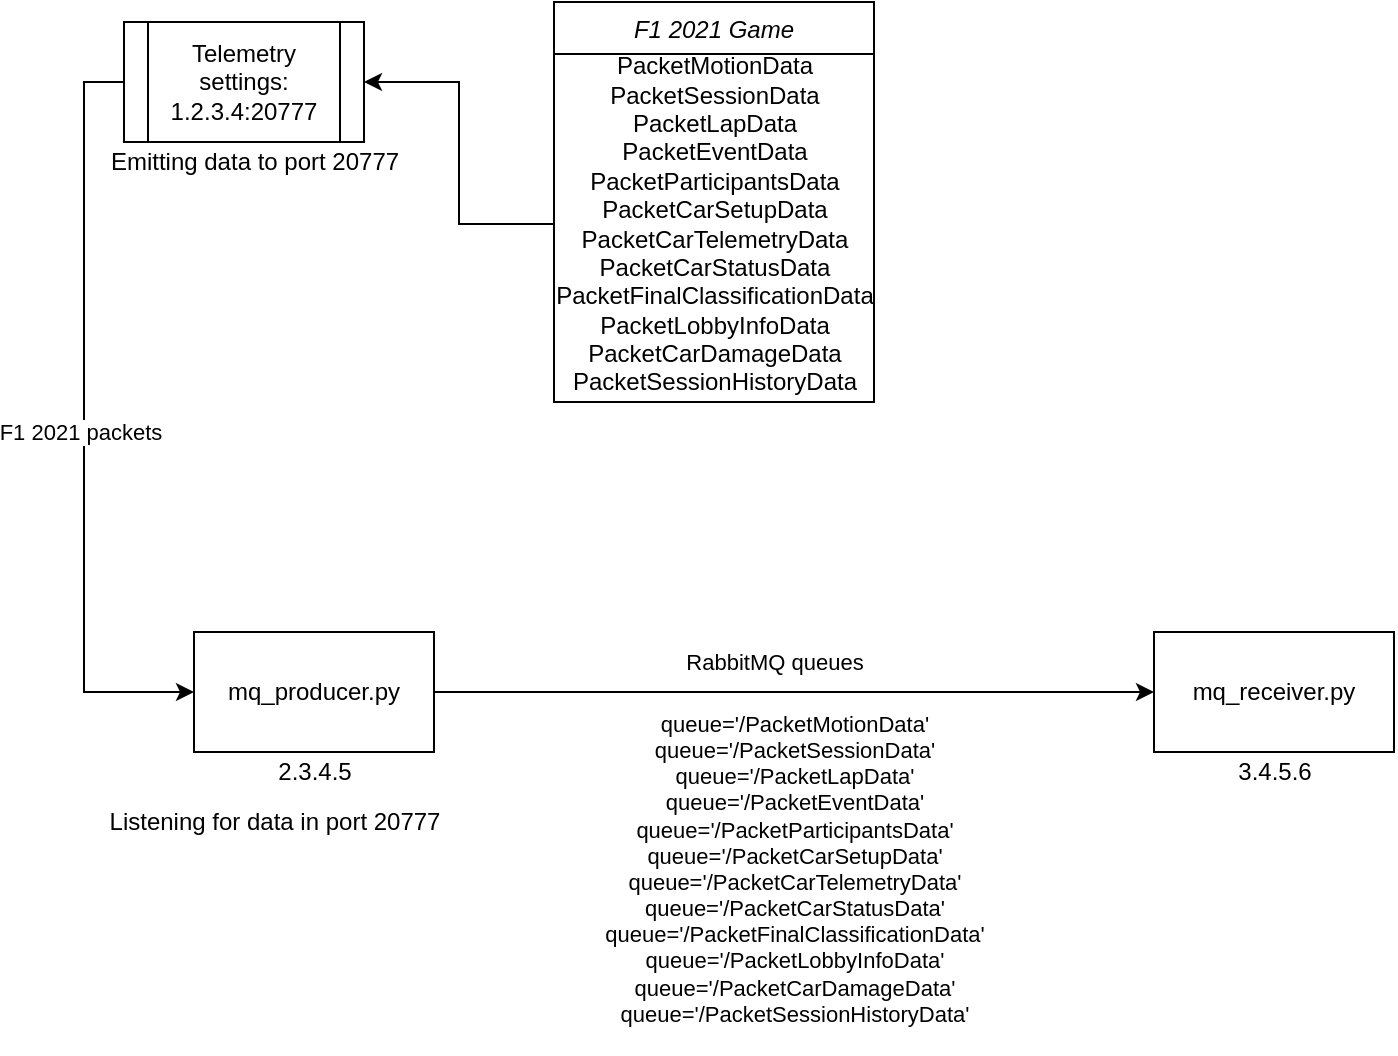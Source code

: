 <mxfile version="16.5.4" type="github">
  <diagram id="C5RBs43oDa-KdzZeNtuy" name="Page-1">
    <mxGraphModel dx="1422" dy="752" grid="1" gridSize="10" guides="1" tooltips="1" connect="1" arrows="1" fold="1" page="1" pageScale="1" pageWidth="827" pageHeight="1169" math="0" shadow="0">
      <root>
        <mxCell id="WIyWlLk6GJQsqaUBKTNV-0" />
        <mxCell id="WIyWlLk6GJQsqaUBKTNV-1" parent="WIyWlLk6GJQsqaUBKTNV-0" />
        <mxCell id="zkfFHV4jXpPFQw0GAbJ--0" value="F1 2021 Game" style="swimlane;fontStyle=2;align=center;verticalAlign=top;childLayout=stackLayout;horizontal=1;startSize=26;horizontalStack=0;resizeParent=1;resizeLast=0;collapsible=1;marginBottom=0;rounded=0;shadow=0;strokeWidth=1;" parent="WIyWlLk6GJQsqaUBKTNV-1" vertex="1">
          <mxGeometry x="280" y="20" width="160" height="200" as="geometry">
            <mxRectangle x="230" y="140" width="160" height="26" as="alternateBounds" />
          </mxGeometry>
        </mxCell>
        <mxCell id="GATDkKmrF6tu4sewQckp-8" value="PacketMotionData&lt;br&gt;PacketSessionData&lt;br&gt;PacketLapData&lt;br&gt;PacketEventData&lt;br&gt;&lt;div&gt;PacketParticipantsData&lt;/div&gt;&lt;div&gt;PacketCarSetupData&lt;/div&gt;&lt;div&gt;PacketCarTelemetryData&lt;/div&gt;&lt;div&gt;PacketCarStatusData&lt;/div&gt;&lt;div&gt;PacketFinalClassificationData&lt;/div&gt;&lt;div&gt;PacketLobbyInfoData&lt;/div&gt;&lt;div&gt;PacketCarDamageData&lt;/div&gt;&lt;div&gt;PacketSessionHistoryData&lt;br&gt;&lt;/div&gt;" style="text;html=1;align=center;verticalAlign=middle;resizable=0;points=[];autosize=1;strokeColor=none;fillColor=none;" vertex="1" parent="zkfFHV4jXpPFQw0GAbJ--0">
          <mxGeometry y="26" width="160" height="170" as="geometry" />
        </mxCell>
        <mxCell id="GATDkKmrF6tu4sewQckp-21" style="edgeStyle=orthogonalEdgeStyle;rounded=0;orthogonalLoop=1;jettySize=auto;html=1;exitX=1;exitY=0.5;exitDx=0;exitDy=0;entryX=0;entryY=0.5;entryDx=0;entryDy=0;" edge="1" parent="WIyWlLk6GJQsqaUBKTNV-1" source="GATDkKmrF6tu4sewQckp-0" target="GATDkKmrF6tu4sewQckp-1">
          <mxGeometry relative="1" as="geometry" />
        </mxCell>
        <mxCell id="GATDkKmrF6tu4sewQckp-22" value="&lt;div&gt;queue=&#39;/PacketMotionData&#39;&lt;br&gt;queue=&#39;/PacketSessionData&#39;&lt;br&gt;queue=&#39;/PacketLapData&#39;&lt;br&gt;queue=&#39;/PacketEventData&#39;&lt;br&gt;&lt;div&gt;queue=&#39;/PacketParticipantsData&#39;&lt;/div&gt;&lt;div&gt;queue=&#39;/PacketCarSetupData&#39;&lt;/div&gt;&lt;div&gt;queue=&#39;/PacketCarTelemetryData&#39;&lt;/div&gt;&lt;div&gt;queue=&#39;/PacketCarStatusData&#39;&lt;/div&gt;&lt;div&gt;queue=&#39;/PacketFinalClassificationData&#39;&lt;/div&gt;&lt;div&gt;queue=&#39;/PacketLobbyInfoData&#39;&lt;/div&gt;&lt;div&gt;queue=&#39;/PacketCarDamageData&#39;&lt;/div&gt;&lt;div&gt;queue=&#39;/PacketSessionHistoryData&#39;&lt;br&gt;&lt;/div&gt;&lt;/div&gt;&lt;div&gt;&lt;br&gt;&lt;/div&gt;" style="edgeLabel;html=1;align=center;verticalAlign=middle;resizable=0;points=[];" vertex="1" connectable="0" parent="GATDkKmrF6tu4sewQckp-21">
          <mxGeometry x="-0.089" y="1" relative="1" as="geometry">
            <mxPoint x="16" y="96" as="offset" />
          </mxGeometry>
        </mxCell>
        <mxCell id="GATDkKmrF6tu4sewQckp-23" value="&lt;div&gt;RabbitMQ queues&lt;/div&gt;" style="edgeLabel;html=1;align=center;verticalAlign=middle;resizable=0;points=[];" vertex="1" connectable="0" parent="GATDkKmrF6tu4sewQckp-21">
          <mxGeometry x="-0.117" y="3" relative="1" as="geometry">
            <mxPoint x="11" y="-12" as="offset" />
          </mxGeometry>
        </mxCell>
        <mxCell id="GATDkKmrF6tu4sewQckp-0" value="mq_producer.py" style="rounded=0;whiteSpace=wrap;html=1;" vertex="1" parent="WIyWlLk6GJQsqaUBKTNV-1">
          <mxGeometry x="100" y="335" width="120" height="60" as="geometry" />
        </mxCell>
        <mxCell id="GATDkKmrF6tu4sewQckp-1" value="&lt;div&gt;mq_receiver.py&lt;/div&gt;" style="rounded=0;whiteSpace=wrap;html=1;" vertex="1" parent="WIyWlLk6GJQsqaUBKTNV-1">
          <mxGeometry x="580" y="335" width="120" height="60" as="geometry" />
        </mxCell>
        <mxCell id="GATDkKmrF6tu4sewQckp-19" style="edgeStyle=orthogonalEdgeStyle;rounded=0;orthogonalLoop=1;jettySize=auto;html=1;exitX=0;exitY=0.5;exitDx=0;exitDy=0;entryX=0;entryY=0.5;entryDx=0;entryDy=0;" edge="1" parent="WIyWlLk6GJQsqaUBKTNV-1" source="GATDkKmrF6tu4sewQckp-13" target="GATDkKmrF6tu4sewQckp-0">
          <mxGeometry relative="1" as="geometry" />
        </mxCell>
        <mxCell id="GATDkKmrF6tu4sewQckp-20" value="F1 2021 packets" style="edgeLabel;html=1;align=center;verticalAlign=middle;resizable=0;points=[];" vertex="1" connectable="0" parent="GATDkKmrF6tu4sewQckp-19">
          <mxGeometry x="0.026" y="-2" relative="1" as="geometry">
            <mxPoint as="offset" />
          </mxGeometry>
        </mxCell>
        <mxCell id="GATDkKmrF6tu4sewQckp-13" value="Telemetry settings: 1.2.3.4:20777" style="shape=process;whiteSpace=wrap;html=1;backgroundOutline=1;" vertex="1" parent="WIyWlLk6GJQsqaUBKTNV-1">
          <mxGeometry x="65" y="30" width="120" height="60" as="geometry" />
        </mxCell>
        <mxCell id="GATDkKmrF6tu4sewQckp-14" value="&lt;div&gt;2.3.4.5&lt;/div&gt;" style="text;html=1;align=center;verticalAlign=middle;resizable=0;points=[];autosize=1;strokeColor=none;fillColor=none;" vertex="1" parent="WIyWlLk6GJQsqaUBKTNV-1">
          <mxGeometry x="135" y="395" width="50" height="20" as="geometry" />
        </mxCell>
        <mxCell id="GATDkKmrF6tu4sewQckp-15" value="&lt;div&gt;3.4.5.6&lt;/div&gt;" style="text;html=1;align=center;verticalAlign=middle;resizable=0;points=[];autosize=1;strokeColor=none;fillColor=none;" vertex="1" parent="WIyWlLk6GJQsqaUBKTNV-1">
          <mxGeometry x="615" y="395" width="50" height="20" as="geometry" />
        </mxCell>
        <mxCell id="GATDkKmrF6tu4sewQckp-16" value="Listening for data in port 20777" style="text;html=1;align=center;verticalAlign=middle;resizable=0;points=[];autosize=1;strokeColor=none;fillColor=none;" vertex="1" parent="WIyWlLk6GJQsqaUBKTNV-1">
          <mxGeometry x="45" y="420" width="190" height="20" as="geometry" />
        </mxCell>
        <mxCell id="GATDkKmrF6tu4sewQckp-17" value="Emitting data to port 20777" style="text;html=1;align=center;verticalAlign=middle;resizable=0;points=[];autosize=1;strokeColor=none;fillColor=none;" vertex="1" parent="WIyWlLk6GJQsqaUBKTNV-1">
          <mxGeometry x="50" y="90" width="160" height="20" as="geometry" />
        </mxCell>
        <mxCell id="GATDkKmrF6tu4sewQckp-18" style="edgeStyle=orthogonalEdgeStyle;rounded=0;orthogonalLoop=1;jettySize=auto;html=1;entryX=1;entryY=0.5;entryDx=0;entryDy=0;" edge="1" parent="WIyWlLk6GJQsqaUBKTNV-1" source="GATDkKmrF6tu4sewQckp-8" target="GATDkKmrF6tu4sewQckp-13">
          <mxGeometry relative="1" as="geometry" />
        </mxCell>
      </root>
    </mxGraphModel>
  </diagram>
</mxfile>
